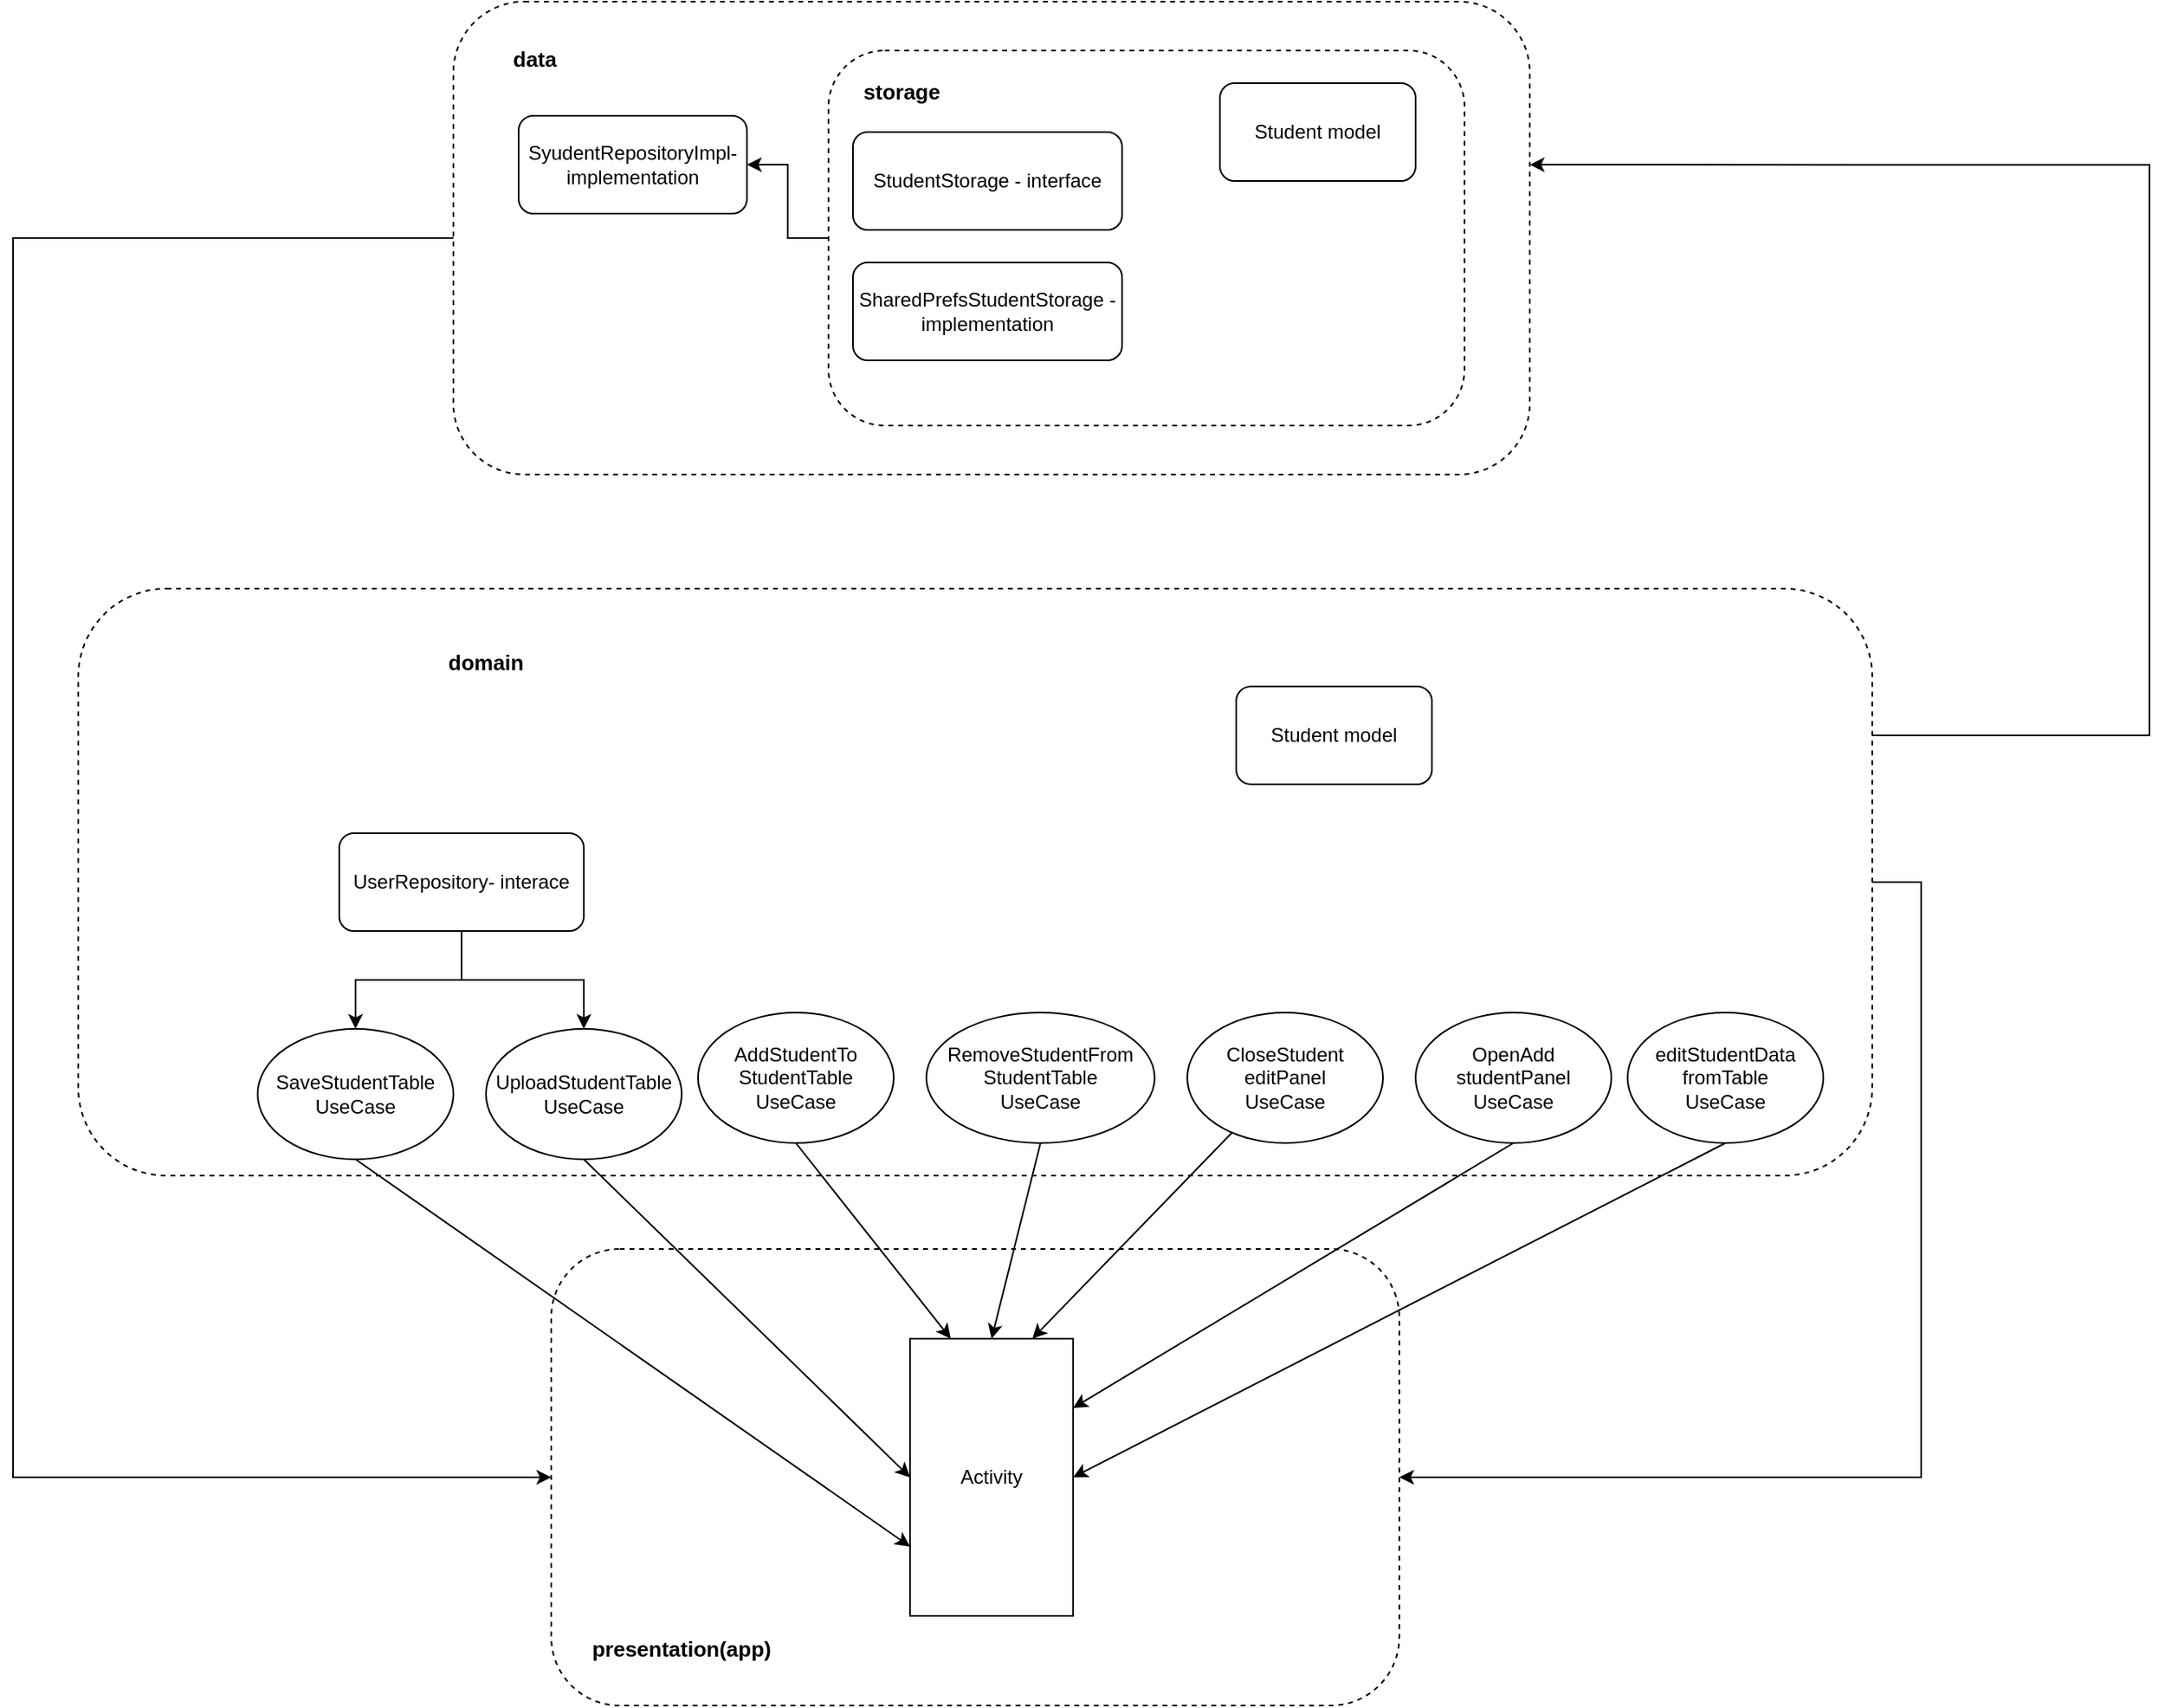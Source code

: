 <mxfile version="22.1.11" type="device">
  <diagram id="cwIRp_KXKwPp0aOuLG4Q" name="Страница — 1">
    <mxGraphModel dx="1687" dy="989" grid="1" gridSize="10" guides="1" tooltips="1" connect="1" arrows="1" fold="1" page="1" pageScale="1" pageWidth="3300" pageHeight="4681" math="0" shadow="0">
      <root>
        <mxCell id="0" />
        <mxCell id="1" parent="0" />
        <mxCell id="tZ8Ya-4mFZi0hfj2rR8u-40" style="edgeStyle=orthogonalEdgeStyle;rounded=0;orthogonalLoop=1;jettySize=auto;html=1;entryX=1;entryY=0.5;entryDx=0;entryDy=0;" edge="1" parent="1" source="tZ8Ya-4mFZi0hfj2rR8u-1" target="tZ8Ya-4mFZi0hfj2rR8u-3">
          <mxGeometry relative="1" as="geometry">
            <Array as="points">
              <mxPoint x="1200" y="580" />
              <mxPoint x="1200" y="945" />
            </Array>
          </mxGeometry>
        </mxCell>
        <mxCell id="tZ8Ya-4mFZi0hfj2rR8u-1" value="" style="rounded=1;whiteSpace=wrap;html=1;dashed=1;" vertex="1" parent="1">
          <mxGeometry x="70" y="400" width="1100" height="360" as="geometry" />
        </mxCell>
        <mxCell id="tZ8Ya-4mFZi0hfj2rR8u-41" style="edgeStyle=orthogonalEdgeStyle;rounded=0;orthogonalLoop=1;jettySize=auto;html=1;entryX=0;entryY=0.5;entryDx=0;entryDy=0;" edge="1" parent="1" source="tZ8Ya-4mFZi0hfj2rR8u-2" target="tZ8Ya-4mFZi0hfj2rR8u-3">
          <mxGeometry relative="1" as="geometry">
            <Array as="points">
              <mxPoint x="30" y="185" />
              <mxPoint x="30" y="945" />
            </Array>
          </mxGeometry>
        </mxCell>
        <mxCell id="tZ8Ya-4mFZi0hfj2rR8u-2" value="" style="rounded=1;whiteSpace=wrap;html=1;dashed=1;" vertex="1" parent="1">
          <mxGeometry x="300" y="40" width="660" height="290" as="geometry" />
        </mxCell>
        <mxCell id="tZ8Ya-4mFZi0hfj2rR8u-3" value="" style="rounded=1;whiteSpace=wrap;html=1;dashed=1;" vertex="1" parent="1">
          <mxGeometry x="360" y="805" width="520" height="280" as="geometry" />
        </mxCell>
        <mxCell id="tZ8Ya-4mFZi0hfj2rR8u-4" value="Activity" style="rounded=0;whiteSpace=wrap;html=1;" vertex="1" parent="1">
          <mxGeometry x="580" y="860" width="100" height="170" as="geometry" />
        </mxCell>
        <mxCell id="tZ8Ya-4mFZi0hfj2rR8u-5" value="presentation(app)" style="text;html=1;strokeColor=none;fillColor=none;align=center;verticalAlign=middle;whiteSpace=wrap;rounded=0;fontStyle=1;fontSize=13;" vertex="1" parent="1">
          <mxGeometry x="380" y="1030" width="120" height="40" as="geometry" />
        </mxCell>
        <mxCell id="tZ8Ya-4mFZi0hfj2rR8u-8" value="domain" style="text;html=1;strokeColor=none;fillColor=none;align=center;verticalAlign=middle;whiteSpace=wrap;rounded=0;fontStyle=1;fontSize=13;" vertex="1" parent="1">
          <mxGeometry x="280" y="430" width="80" height="30" as="geometry" />
        </mxCell>
        <mxCell id="tZ8Ya-4mFZi0hfj2rR8u-9" value="data" style="text;html=1;strokeColor=none;fillColor=none;align=center;verticalAlign=middle;whiteSpace=wrap;rounded=0;fontStyle=1;fontSize=13;" vertex="1" parent="1">
          <mxGeometry x="320" y="60" width="60" height="30" as="geometry" />
        </mxCell>
        <mxCell id="tZ8Ya-4mFZi0hfj2rR8u-10" value="SaveStudentTable&lt;br&gt;UseCase" style="ellipse;whiteSpace=wrap;html=1;" vertex="1" parent="1">
          <mxGeometry x="180" y="670" width="120" height="80" as="geometry" />
        </mxCell>
        <mxCell id="tZ8Ya-4mFZi0hfj2rR8u-11" value="UploadStudentTable&lt;br&gt;UseCase" style="ellipse;whiteSpace=wrap;html=1;" vertex="1" parent="1">
          <mxGeometry x="320" y="670" width="120" height="80" as="geometry" />
        </mxCell>
        <mxCell id="tZ8Ya-4mFZi0hfj2rR8u-12" value="AddStudentTo StudentTable&lt;br&gt;UseCase" style="ellipse;whiteSpace=wrap;html=1;" vertex="1" parent="1">
          <mxGeometry x="450" y="660" width="120" height="80" as="geometry" />
        </mxCell>
        <mxCell id="tZ8Ya-4mFZi0hfj2rR8u-13" value="RemoveStudentFrom StudentTable&lt;br&gt;UseCase" style="ellipse;whiteSpace=wrap;html=1;" vertex="1" parent="1">
          <mxGeometry x="590" y="660" width="140" height="80" as="geometry" />
        </mxCell>
        <mxCell id="tZ8Ya-4mFZi0hfj2rR8u-14" value="editStudentData fromTable&lt;br&gt;UseCase" style="ellipse;whiteSpace=wrap;html=1;" vertex="1" parent="1">
          <mxGeometry x="1020" y="660" width="120" height="80" as="geometry" />
        </mxCell>
        <mxCell id="tZ8Ya-4mFZi0hfj2rR8u-17" value="" style="endArrow=classic;html=1;rounded=0;exitX=0.5;exitY=1;exitDx=0;exitDy=0;entryX=0;entryY=0.75;entryDx=0;entryDy=0;" edge="1" parent="1" source="tZ8Ya-4mFZi0hfj2rR8u-10" target="tZ8Ya-4mFZi0hfj2rR8u-4">
          <mxGeometry width="50" height="50" relative="1" as="geometry">
            <mxPoint x="700" y="750" as="sourcePoint" />
            <mxPoint x="750" y="700" as="targetPoint" />
          </mxGeometry>
        </mxCell>
        <mxCell id="tZ8Ya-4mFZi0hfj2rR8u-18" value="" style="endArrow=classic;html=1;rounded=0;exitX=0.5;exitY=1;exitDx=0;exitDy=0;entryX=0;entryY=0.5;entryDx=0;entryDy=0;" edge="1" parent="1" source="tZ8Ya-4mFZi0hfj2rR8u-11" target="tZ8Ya-4mFZi0hfj2rR8u-4">
          <mxGeometry width="50" height="50" relative="1" as="geometry">
            <mxPoint x="700" y="750" as="sourcePoint" />
            <mxPoint x="750" y="700" as="targetPoint" />
          </mxGeometry>
        </mxCell>
        <mxCell id="tZ8Ya-4mFZi0hfj2rR8u-19" value="" style="endArrow=classic;html=1;rounded=0;exitX=0.5;exitY=1;exitDx=0;exitDy=0;entryX=0.25;entryY=0;entryDx=0;entryDy=0;" edge="1" parent="1" source="tZ8Ya-4mFZi0hfj2rR8u-12" target="tZ8Ya-4mFZi0hfj2rR8u-4">
          <mxGeometry width="50" height="50" relative="1" as="geometry">
            <mxPoint x="700" y="750" as="sourcePoint" />
            <mxPoint x="750" y="700" as="targetPoint" />
          </mxGeometry>
        </mxCell>
        <mxCell id="tZ8Ya-4mFZi0hfj2rR8u-20" value="" style="endArrow=classic;html=1;rounded=0;exitX=0.5;exitY=1;exitDx=0;exitDy=0;entryX=0.5;entryY=0;entryDx=0;entryDy=0;" edge="1" parent="1" source="tZ8Ya-4mFZi0hfj2rR8u-13" target="tZ8Ya-4mFZi0hfj2rR8u-4">
          <mxGeometry width="50" height="50" relative="1" as="geometry">
            <mxPoint x="700" y="750" as="sourcePoint" />
            <mxPoint x="750" y="700" as="targetPoint" />
          </mxGeometry>
        </mxCell>
        <mxCell id="tZ8Ya-4mFZi0hfj2rR8u-21" value="" style="endArrow=classic;html=1;rounded=0;exitX=0.5;exitY=1;exitDx=0;exitDy=0;entryX=1;entryY=0.5;entryDx=0;entryDy=0;" edge="1" parent="1" source="tZ8Ya-4mFZi0hfj2rR8u-14" target="tZ8Ya-4mFZi0hfj2rR8u-4">
          <mxGeometry width="50" height="50" relative="1" as="geometry">
            <mxPoint x="700" y="750" as="sourcePoint" />
            <mxPoint x="690" y="940" as="targetPoint" />
          </mxGeometry>
        </mxCell>
        <mxCell id="tZ8Ya-4mFZi0hfj2rR8u-26" style="edgeStyle=orthogonalEdgeStyle;rounded=0;orthogonalLoop=1;jettySize=auto;html=1;" edge="1" parent="1" source="tZ8Ya-4mFZi0hfj2rR8u-24" target="tZ8Ya-4mFZi0hfj2rR8u-10">
          <mxGeometry relative="1" as="geometry" />
        </mxCell>
        <mxCell id="tZ8Ya-4mFZi0hfj2rR8u-27" style="edgeStyle=orthogonalEdgeStyle;rounded=0;orthogonalLoop=1;jettySize=auto;html=1;" edge="1" parent="1" source="tZ8Ya-4mFZi0hfj2rR8u-24" target="tZ8Ya-4mFZi0hfj2rR8u-11">
          <mxGeometry relative="1" as="geometry" />
        </mxCell>
        <mxCell id="tZ8Ya-4mFZi0hfj2rR8u-24" value="UserRepository- interace" style="rounded=1;whiteSpace=wrap;html=1;" vertex="1" parent="1">
          <mxGeometry x="230" y="550" width="150" height="60" as="geometry" />
        </mxCell>
        <mxCell id="tZ8Ya-4mFZi0hfj2rR8u-28" value="Student model" style="rounded=1;whiteSpace=wrap;html=1;" vertex="1" parent="1">
          <mxGeometry x="780" y="460" width="120" height="60" as="geometry" />
        </mxCell>
        <mxCell id="tZ8Ya-4mFZi0hfj2rR8u-29" value="SyudentRepositoryImpl-&lt;br&gt;implementation" style="rounded=1;whiteSpace=wrap;html=1;" vertex="1" parent="1">
          <mxGeometry x="340" y="110" width="140" height="60" as="geometry" />
        </mxCell>
        <mxCell id="tZ8Ya-4mFZi0hfj2rR8u-38" style="edgeStyle=orthogonalEdgeStyle;rounded=0;orthogonalLoop=1;jettySize=auto;html=1;entryX=1;entryY=0.5;entryDx=0;entryDy=0;" edge="1" parent="1" source="tZ8Ya-4mFZi0hfj2rR8u-30" target="tZ8Ya-4mFZi0hfj2rR8u-29">
          <mxGeometry relative="1" as="geometry" />
        </mxCell>
        <mxCell id="tZ8Ya-4mFZi0hfj2rR8u-30" value="" style="rounded=1;whiteSpace=wrap;html=1;dashed=1;" vertex="1" parent="1">
          <mxGeometry x="530" y="70" width="390" height="230" as="geometry" />
        </mxCell>
        <mxCell id="tZ8Ya-4mFZi0hfj2rR8u-32" value="storage" style="text;html=1;strokeColor=none;fillColor=none;align=center;verticalAlign=middle;whiteSpace=wrap;rounded=0;fontStyle=1;fontSize=13;" vertex="1" parent="1">
          <mxGeometry x="545" y="80" width="60" height="30" as="geometry" />
        </mxCell>
        <mxCell id="tZ8Ya-4mFZi0hfj2rR8u-33" value="StudentStorage - interface" style="rounded=1;whiteSpace=wrap;html=1;" vertex="1" parent="1">
          <mxGeometry x="545" y="120" width="165" height="60" as="geometry" />
        </mxCell>
        <mxCell id="tZ8Ya-4mFZi0hfj2rR8u-35" value="Student model" style="rounded=1;whiteSpace=wrap;html=1;" vertex="1" parent="1">
          <mxGeometry x="770" y="90" width="120" height="60" as="geometry" />
        </mxCell>
        <mxCell id="tZ8Ya-4mFZi0hfj2rR8u-36" value="SharedPrefsStudentStorage -implementation" style="rounded=1;whiteSpace=wrap;html=1;" vertex="1" parent="1">
          <mxGeometry x="545" y="200" width="165" height="60" as="geometry" />
        </mxCell>
        <mxCell id="tZ8Ya-4mFZi0hfj2rR8u-39" style="edgeStyle=orthogonalEdgeStyle;rounded=0;orthogonalLoop=1;jettySize=auto;html=1;exitX=1;exitY=0.25;exitDx=0;exitDy=0;entryX=1;entryY=0.345;entryDx=0;entryDy=0;entryPerimeter=0;" edge="1" parent="1" source="tZ8Ya-4mFZi0hfj2rR8u-1" target="tZ8Ya-4mFZi0hfj2rR8u-2">
          <mxGeometry relative="1" as="geometry">
            <Array as="points">
              <mxPoint x="1340" y="490" />
              <mxPoint x="1340" y="140" />
            </Array>
          </mxGeometry>
        </mxCell>
        <mxCell id="tZ8Ya-4mFZi0hfj2rR8u-42" value="CloseStudent editPanel&lt;br&gt;UseCase" style="ellipse;whiteSpace=wrap;html=1;" vertex="1" parent="1">
          <mxGeometry x="750" y="660" width="120" height="80" as="geometry" />
        </mxCell>
        <mxCell id="tZ8Ya-4mFZi0hfj2rR8u-43" value="OpenAdd studentPanel&lt;br&gt;UseCase" style="ellipse;whiteSpace=wrap;html=1;" vertex="1" parent="1">
          <mxGeometry x="890" y="660" width="120" height="80" as="geometry" />
        </mxCell>
        <mxCell id="tZ8Ya-4mFZi0hfj2rR8u-44" value="" style="endArrow=classic;html=1;rounded=0;entryX=0.75;entryY=0;entryDx=0;entryDy=0;" edge="1" parent="1" source="tZ8Ya-4mFZi0hfj2rR8u-42" target="tZ8Ya-4mFZi0hfj2rR8u-4">
          <mxGeometry width="50" height="50" relative="1" as="geometry">
            <mxPoint x="780" y="610" as="sourcePoint" />
            <mxPoint x="830" y="560" as="targetPoint" />
          </mxGeometry>
        </mxCell>
        <mxCell id="tZ8Ya-4mFZi0hfj2rR8u-45" value="" style="endArrow=classic;html=1;rounded=0;exitX=0.5;exitY=1;exitDx=0;exitDy=0;entryX=1;entryY=0.25;entryDx=0;entryDy=0;" edge="1" parent="1" source="tZ8Ya-4mFZi0hfj2rR8u-43" target="tZ8Ya-4mFZi0hfj2rR8u-4">
          <mxGeometry width="50" height="50" relative="1" as="geometry">
            <mxPoint x="780" y="610" as="sourcePoint" />
            <mxPoint x="830" y="560" as="targetPoint" />
          </mxGeometry>
        </mxCell>
      </root>
    </mxGraphModel>
  </diagram>
</mxfile>
